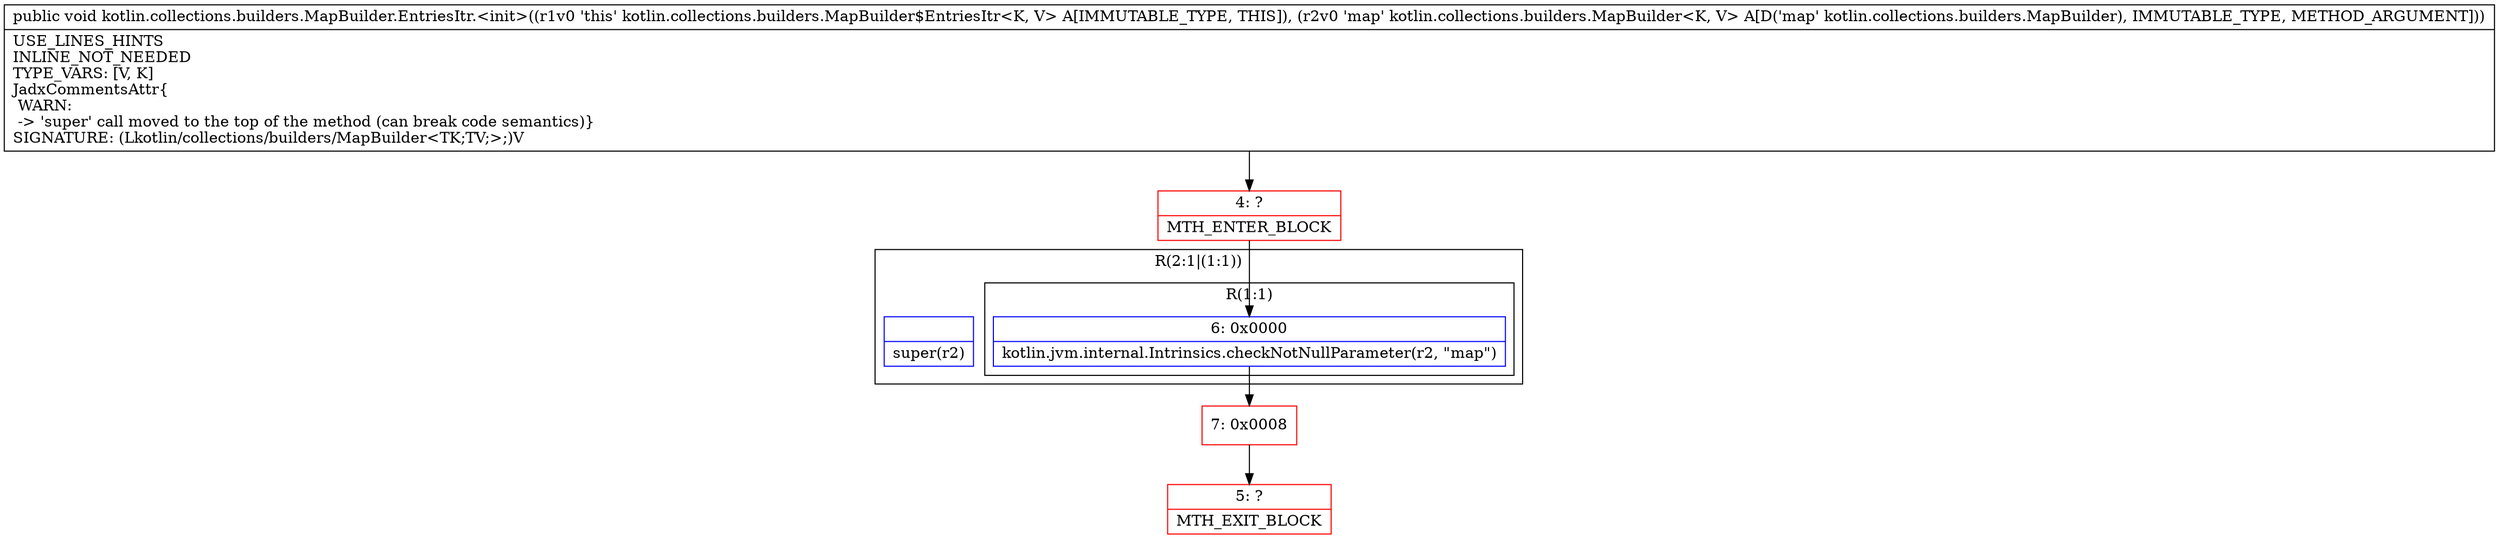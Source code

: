 digraph "CFG forkotlin.collections.builders.MapBuilder.EntriesItr.\<init\>(Lkotlin\/collections\/builders\/MapBuilder;)V" {
subgraph cluster_Region_1468436814 {
label = "R(2:1|(1:1))";
node [shape=record,color=blue];
Node_InsnContainer_1569163237 [shape=record,label="{|super(r2)\l}"];
subgraph cluster_Region_1092899641 {
label = "R(1:1)";
node [shape=record,color=blue];
Node_6 [shape=record,label="{6\:\ 0x0000|kotlin.jvm.internal.Intrinsics.checkNotNullParameter(r2, \"map\")\l}"];
}
}
Node_4 [shape=record,color=red,label="{4\:\ ?|MTH_ENTER_BLOCK\l}"];
Node_7 [shape=record,color=red,label="{7\:\ 0x0008}"];
Node_5 [shape=record,color=red,label="{5\:\ ?|MTH_EXIT_BLOCK\l}"];
MethodNode[shape=record,label="{public void kotlin.collections.builders.MapBuilder.EntriesItr.\<init\>((r1v0 'this' kotlin.collections.builders.MapBuilder$EntriesItr\<K, V\> A[IMMUTABLE_TYPE, THIS]), (r2v0 'map' kotlin.collections.builders.MapBuilder\<K, V\> A[D('map' kotlin.collections.builders.MapBuilder), IMMUTABLE_TYPE, METHOD_ARGUMENT]))  | USE_LINES_HINTS\lINLINE_NOT_NEEDED\lTYPE_VARS: [V, K]\lJadxCommentsAttr\{\l WARN: \l \-\> 'super' call moved to the top of the method (can break code semantics)\}\lSIGNATURE: (Lkotlin\/collections\/builders\/MapBuilder\<TK;TV;\>;)V\l}"];
MethodNode -> Node_4;Node_6 -> Node_7;
Node_4 -> Node_6;
Node_7 -> Node_5;
}

